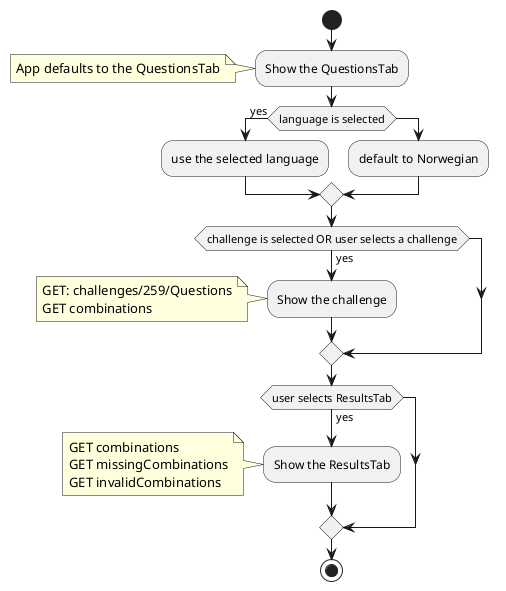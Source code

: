 @startuml
start

:Show the QuestionsTab;
note
  App defaults to the QuestionsTab
endnote

if(language is selected) then(yes)
  :use the selected language;
else
  :default to Norwegian;
endif


if(challenge is selected OR user selects a challenge) then (yes)
  :Show the challenge;
  note
    GET: challenges/259/Questions
    GET combinations
  endnote
endif

if(user selects ResultsTab) then (yes)
  :Show the ResultsTab;
  note
'    GET: challenges/259/Questions
    GET combinations
    GET missingCombinations
    GET invalidCombinations
  endnote

endif




stop
@enduml
